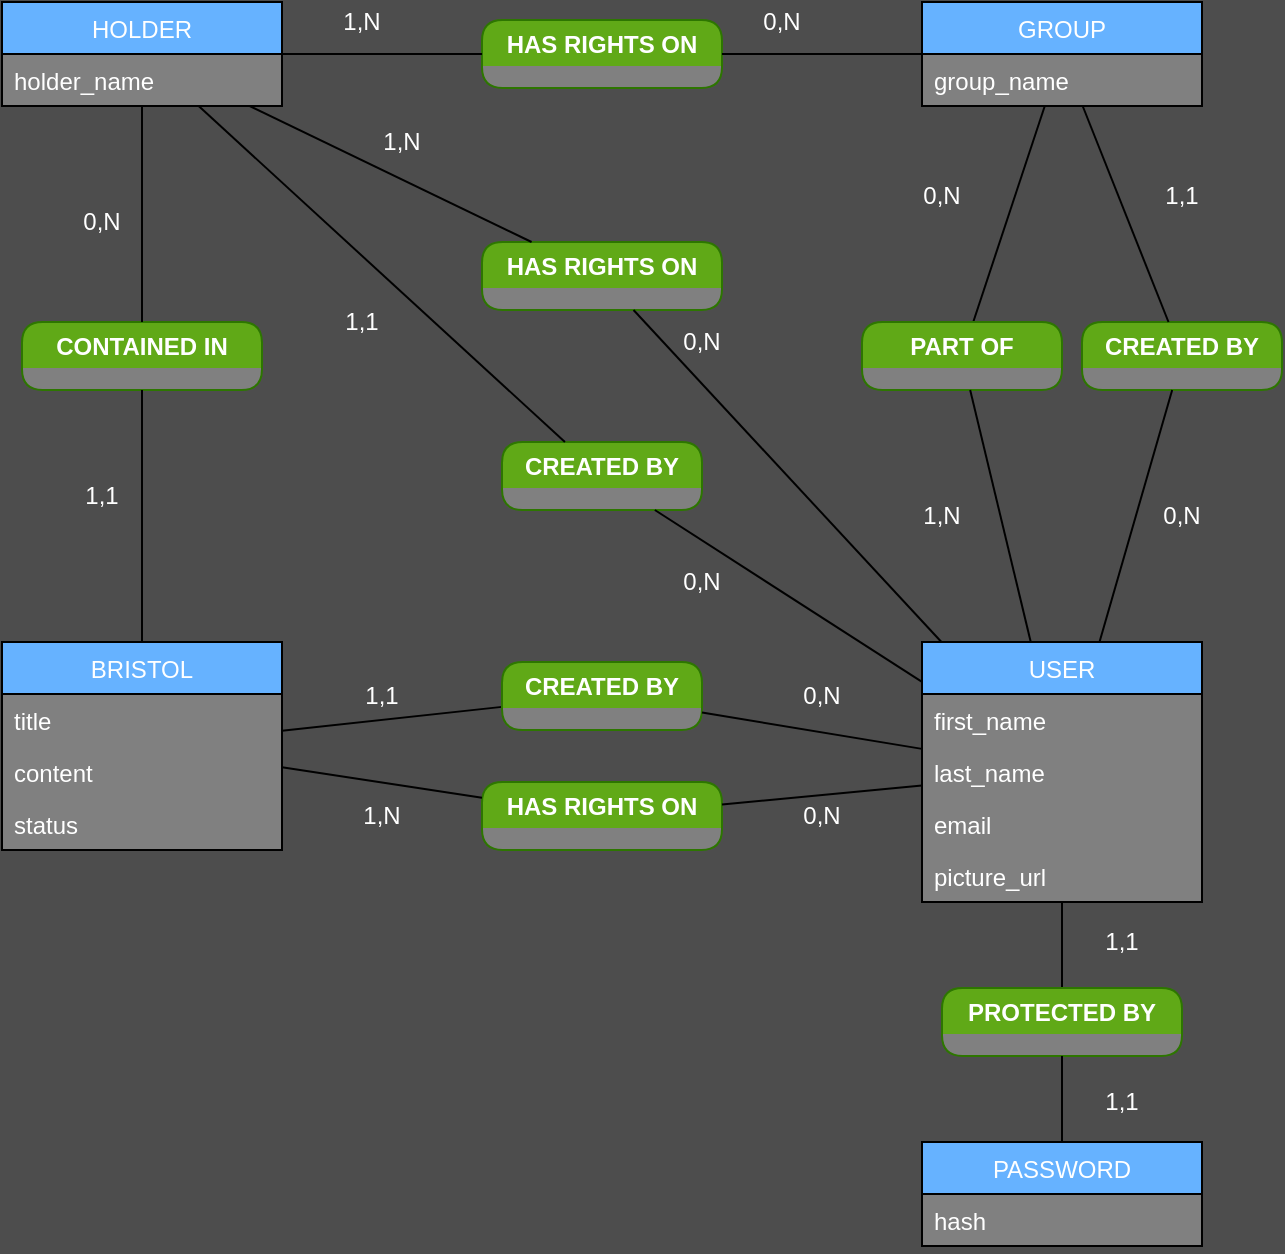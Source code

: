 <mxfile>
    <diagram id="UhXqhaLdDnmHX48v7SjW" name="Page-1">
        <mxGraphModel dx="1670" dy="5496" grid="1" gridSize="10" guides="1" tooltips="1" connect="1" arrows="1" fold="1" page="1" pageScale="1" pageWidth="3300" pageHeight="4681" background="#4D4D4D" math="0" shadow="0">
            <root>
                <mxCell id="0"/>
                <mxCell id="1" parent="0"/>
                <mxCell id="2" value="BRISTOL" style="swimlane;fontStyle=0;childLayout=stackLayout;horizontal=1;startSize=26;horizontalStack=0;resizeParent=1;resizeParentMax=0;resizeLast=0;collapsible=1;marginBottom=0;fillColor=#66B2FF;swimlaneFillColor=#808080;fontColor=#FFFFFF;" parent="1" vertex="1">
                    <mxGeometry x="200" y="220" width="140" height="104" as="geometry"/>
                </mxCell>
                <mxCell id="3" value="title" style="text;strokeColor=none;fillColor=none;align=left;verticalAlign=top;spacingLeft=4;spacingRight=4;overflow=hidden;rotatable=0;points=[[0,0.5],[1,0.5]];portConstraint=eastwest;fontColor=#FFFFFF;" parent="2" vertex="1">
                    <mxGeometry y="26" width="140" height="26" as="geometry"/>
                </mxCell>
                <mxCell id="4" value="content" style="text;strokeColor=none;fillColor=none;align=left;verticalAlign=top;spacingLeft=4;spacingRight=4;overflow=hidden;rotatable=0;points=[[0,0.5],[1,0.5]];portConstraint=eastwest;fontColor=#FFFFFF;" parent="2" vertex="1">
                    <mxGeometry y="52" width="140" height="26" as="geometry"/>
                </mxCell>
                <mxCell id="45" value="status" style="text;strokeColor=none;fillColor=none;align=left;verticalAlign=top;spacingLeft=4;spacingRight=4;overflow=hidden;rotatable=0;points=[[0,0.5],[1,0.5]];portConstraint=eastwest;fontColor=#FFFFFF;" parent="2" vertex="1">
                    <mxGeometry y="78" width="140" height="26" as="geometry"/>
                </mxCell>
                <mxCell id="6" value="PASSWORD" style="swimlane;fontStyle=0;childLayout=stackLayout;horizontal=1;startSize=26;horizontalStack=0;resizeParent=1;resizeParentMax=0;resizeLast=0;collapsible=1;marginBottom=0;fillColor=#66B2FF;swimlaneFillColor=#808080;fontColor=#FFFFFF;" parent="1" vertex="1">
                    <mxGeometry x="660" y="470" width="140" height="52" as="geometry"/>
                </mxCell>
                <mxCell id="7" value="hash" style="text;strokeColor=none;fillColor=none;align=left;verticalAlign=top;spacingLeft=4;spacingRight=4;overflow=hidden;rotatable=0;points=[[0,0.5],[1,0.5]];portConstraint=eastwest;fontColor=#FFFFFF;" parent="6" vertex="1">
                    <mxGeometry y="26" width="140" height="26" as="geometry"/>
                </mxCell>
                <mxCell id="10" value="USER" style="swimlane;fontStyle=0;childLayout=stackLayout;horizontal=1;startSize=26;horizontalStack=0;resizeParent=1;resizeParentMax=0;resizeLast=0;collapsible=1;marginBottom=0;fillColor=#66B2FF;swimlaneFillColor=#808080;fontColor=#FFFFFF;" parent="1" vertex="1">
                    <mxGeometry x="660" y="220" width="140" height="130" as="geometry"/>
                </mxCell>
                <mxCell id="11" value="first_name" style="text;strokeColor=none;fillColor=none;align=left;verticalAlign=top;spacingLeft=4;spacingRight=4;overflow=hidden;rotatable=0;points=[[0,0.5],[1,0.5]];portConstraint=eastwest;fontColor=#FFFFFF;" parent="10" vertex="1">
                    <mxGeometry y="26" width="140" height="26" as="geometry"/>
                </mxCell>
                <mxCell id="12" value="last_name" style="text;strokeColor=none;fillColor=none;align=left;verticalAlign=top;spacingLeft=4;spacingRight=4;overflow=hidden;rotatable=0;points=[[0,0.5],[1,0.5]];portConstraint=eastwest;fontColor=#FFFFFF;" parent="10" vertex="1">
                    <mxGeometry y="52" width="140" height="26" as="geometry"/>
                </mxCell>
                <mxCell id="13" value="email" style="text;strokeColor=none;fillColor=none;align=left;verticalAlign=top;spacingLeft=4;spacingRight=4;overflow=hidden;rotatable=0;points=[[0,0.5],[1,0.5]];portConstraint=eastwest;fontColor=#FFFFFF;" parent="10" vertex="1">
                    <mxGeometry y="78" width="140" height="26" as="geometry"/>
                </mxCell>
                <mxCell id="86" value="picture_url" style="text;strokeColor=none;fillColor=none;align=left;verticalAlign=top;spacingLeft=4;spacingRight=4;overflow=hidden;rotatable=0;points=[[0,0.5],[1,0.5]];portConstraint=eastwest;fontColor=#FFFFFF;" vertex="1" parent="10">
                    <mxGeometry y="104" width="140" height="26" as="geometry"/>
                </mxCell>
                <mxCell id="14" value="" style="endArrow=none;html=1;fontColor=#FFFFFF;" parent="1" source="33" target="10" edge="1">
                    <mxGeometry width="50" height="50" relative="1" as="geometry">
                        <mxPoint x="690" y="400" as="sourcePoint"/>
                        <mxPoint x="740" y="350" as="targetPoint"/>
                    </mxGeometry>
                </mxCell>
                <mxCell id="15" value="" style="endArrow=none;html=1;fontColor=#FFFFFF;" parent="1" source="25" target="2" edge="1">
                    <mxGeometry width="50" height="50" relative="1" as="geometry">
                        <mxPoint x="500" y="437" as="sourcePoint"/>
                        <mxPoint x="500" y="335" as="targetPoint"/>
                    </mxGeometry>
                </mxCell>
                <mxCell id="16" value="GROUP" style="swimlane;fontStyle=0;childLayout=stackLayout;horizontal=1;startSize=26;horizontalStack=0;resizeParent=1;resizeParentMax=0;resizeLast=0;collapsible=1;marginBottom=0;fillColor=#66B2FF;swimlaneFillColor=#808080;fontColor=#FFFFFF;" parent="1" vertex="1">
                    <mxGeometry x="660" y="-100" width="140" height="52" as="geometry"/>
                </mxCell>
                <mxCell id="17" value="group_name" style="text;strokeColor=none;fillColor=none;align=left;verticalAlign=top;spacingLeft=4;spacingRight=4;overflow=hidden;rotatable=0;points=[[0,0.5],[1,0.5]];portConstraint=eastwest;fontColor=#FFFFFF;" parent="16" vertex="1">
                    <mxGeometry y="26" width="140" height="26" as="geometry"/>
                </mxCell>
                <mxCell id="20" value="" style="endArrow=none;html=1;fontColor=#FFFFFF;" parent="1" source="28" target="16" edge="1">
                    <mxGeometry width="50" height="50" relative="1" as="geometry">
                        <mxPoint x="820" y="230" as="sourcePoint"/>
                        <mxPoint x="704.554" y="2" as="targetPoint"/>
                    </mxGeometry>
                </mxCell>
                <mxCell id="25" value="CREATED BY" style="swimlane;fillColor=#60a917;strokeColor=#2D7600;rounded=1;swimlaneLine=0;swimlaneFillColor=#808080;fontColor=#FFFFFF;" parent="1" vertex="1">
                    <mxGeometry x="450" y="230" width="100" height="34" as="geometry"/>
                </mxCell>
                <mxCell id="26" value="" style="endArrow=none;html=1;fontColor=#FFFFFF;" parent="1" source="10" target="25" edge="1">
                    <mxGeometry width="50" height="50" relative="1" as="geometry">
                        <mxPoint x="410" y="281.364" as="sourcePoint"/>
                        <mxPoint x="340.0" y="281.682" as="targetPoint"/>
                    </mxGeometry>
                </mxCell>
                <mxCell id="28" value="PART OF" style="swimlane;fillColor=#60a917;strokeColor=#2D7600;rounded=1;swimlaneLine=0;swimlaneFillColor=#808080;fontColor=#FFFFFF;" parent="1" vertex="1">
                    <mxGeometry x="630" y="60" width="100" height="34" as="geometry"/>
                </mxCell>
                <mxCell id="29" value="" style="endArrow=none;html=1;fontColor=#FFFFFF;" parent="1" source="28" target="10" edge="1">
                    <mxGeometry width="50" height="50" relative="1" as="geometry">
                        <mxPoint x="730.0" y="140" as="sourcePoint"/>
                        <mxPoint x="730.0" y="92" as="targetPoint"/>
                    </mxGeometry>
                </mxCell>
                <mxCell id="33" value="PROTECTED BY" style="swimlane;fillColor=#60a917;strokeColor=#2D7600;rounded=1;swimlaneLine=0;swimlaneFillColor=#808080;fontColor=#FFFFFF;" parent="1" vertex="1">
                    <mxGeometry x="670" y="393" width="120" height="34" as="geometry"/>
                </mxCell>
                <mxCell id="34" value="" style="endArrow=none;html=1;fontColor=#FFFFFF;" parent="1" source="33" target="6" edge="1">
                    <mxGeometry width="50" height="50" relative="1" as="geometry">
                        <mxPoint x="740.0" y="403.0" as="sourcePoint"/>
                        <mxPoint x="740.0" y="357" as="targetPoint"/>
                    </mxGeometry>
                </mxCell>
                <mxCell id="35" value="CONTAINED IN" style="swimlane;fillColor=#60a917;strokeColor=#2D7600;rounded=1;swimlaneLine=0;swimlaneFillColor=#808080;fontColor=#FFFFFF;" parent="1" vertex="1">
                    <mxGeometry x="210" y="60" width="120" height="34" as="geometry"/>
                </mxCell>
                <mxCell id="36" value="" style="endArrow=none;html=1;fontColor=#FFFFFF;" parent="1" source="35" target="2" edge="1">
                    <mxGeometry width="50" height="50" relative="1" as="geometry">
                        <mxPoint x="600.0" y="282.0" as="sourcePoint"/>
                        <mxPoint x="350.0" y="282.0" as="targetPoint"/>
                    </mxGeometry>
                </mxCell>
                <mxCell id="37" value="" style="endArrow=none;html=1;fontColor=#FFFFFF;" parent="1" source="61" target="35" edge="1">
                    <mxGeometry width="50" height="50" relative="1" as="geometry">
                        <mxPoint x="430" y="5.611" as="sourcePoint"/>
                        <mxPoint x="370.0" y="15.944" as="targetPoint"/>
                    </mxGeometry>
                </mxCell>
                <mxCell id="42" value="CREATED BY" style="swimlane;fillColor=#60a917;strokeColor=#2D7600;rounded=1;swimlaneLine=0;swimlaneFillColor=#808080;fontColor=#FFFFFF;" parent="1" vertex="1">
                    <mxGeometry x="740" y="60" width="100" height="34" as="geometry"/>
                </mxCell>
                <mxCell id="43" value="" style="endArrow=none;html=1;fontColor=#FFFFFF;" parent="1" source="16" target="42" edge="1">
                    <mxGeometry width="50" height="50" relative="1" as="geometry">
                        <mxPoint x="735.446" y="2" as="sourcePoint"/>
                        <mxPoint x="950" y="240.421" as="targetPoint"/>
                    </mxGeometry>
                </mxCell>
                <mxCell id="44" value="" style="endArrow=none;html=1;fontColor=#FFFFFF;" parent="1" source="10" target="42" edge="1">
                    <mxGeometry width="50" height="50" relative="1" as="geometry">
                        <mxPoint x="1020" y="272.789" as="sourcePoint"/>
                        <mxPoint x="950" y="263.579" as="targetPoint"/>
                    </mxGeometry>
                </mxCell>
                <mxCell id="46" value="0,N" style="text;html=1;strokeColor=none;fillColor=none;align=center;verticalAlign=middle;whiteSpace=wrap;rounded=0;fontColor=#FFFFFF;" parent="1" vertex="1">
                    <mxGeometry x="590" y="237" width="40" height="20" as="geometry"/>
                </mxCell>
                <mxCell id="47" value="1,1" style="text;html=1;strokeColor=none;fillColor=none;align=center;verticalAlign=middle;whiteSpace=wrap;rounded=0;fontColor=#FFFFFF;" parent="1" vertex="1">
                    <mxGeometry x="370" y="237" width="40" height="20" as="geometry"/>
                </mxCell>
                <mxCell id="48" value="1,1" style="text;html=1;strokeColor=none;fillColor=none;align=center;verticalAlign=middle;whiteSpace=wrap;rounded=0;fontColor=#FFFFFF;" parent="1" vertex="1">
                    <mxGeometry x="230" y="137" width="40" height="20" as="geometry"/>
                </mxCell>
                <mxCell id="49" value="0,N" style="text;html=1;strokeColor=none;fillColor=none;align=center;verticalAlign=middle;whiteSpace=wrap;rounded=0;fontColor=#FFFFFF;" parent="1" vertex="1">
                    <mxGeometry x="230" width="40" height="20" as="geometry"/>
                </mxCell>
                <mxCell id="52" value="0,N" style="text;html=1;strokeColor=none;fillColor=none;align=center;verticalAlign=middle;whiteSpace=wrap;rounded=0;fontColor=#FFFFFF;" parent="1" vertex="1">
                    <mxGeometry x="650" y="-13" width="40" height="20" as="geometry"/>
                </mxCell>
                <mxCell id="53" value="1,N" style="text;html=1;strokeColor=none;fillColor=none;align=center;verticalAlign=middle;whiteSpace=wrap;rounded=0;fontColor=#FFFFFF;" parent="1" vertex="1">
                    <mxGeometry x="650" y="147" width="40" height="20" as="geometry"/>
                </mxCell>
                <mxCell id="54" value="1,1" style="text;html=1;strokeColor=none;fillColor=none;align=center;verticalAlign=middle;whiteSpace=wrap;rounded=0;fontColor=#FFFFFF;" parent="1" vertex="1">
                    <mxGeometry x="770" y="-13" width="40" height="20" as="geometry"/>
                </mxCell>
                <mxCell id="55" value="0,N" style="text;html=1;strokeColor=none;fillColor=none;align=center;verticalAlign=middle;whiteSpace=wrap;rounded=0;fontColor=#FFFFFF;" parent="1" vertex="1">
                    <mxGeometry x="770" y="147" width="40" height="20" as="geometry"/>
                </mxCell>
                <mxCell id="58" value="1,1" style="text;html=1;strokeColor=none;fillColor=none;align=center;verticalAlign=middle;whiteSpace=wrap;rounded=0;fontColor=#FFFFFF;" parent="1" vertex="1">
                    <mxGeometry x="740" y="360" width="40" height="20" as="geometry"/>
                </mxCell>
                <mxCell id="59" value="1,1" style="text;html=1;strokeColor=none;fillColor=none;align=center;verticalAlign=middle;whiteSpace=wrap;rounded=0;fontColor=#FFFFFF;" parent="1" vertex="1">
                    <mxGeometry x="740" y="440" width="40" height="20" as="geometry"/>
                </mxCell>
                <mxCell id="61" value="HOLDER" style="swimlane;fontStyle=0;childLayout=stackLayout;horizontal=1;startSize=26;horizontalStack=0;resizeParent=1;resizeParentMax=0;resizeLast=0;collapsible=1;marginBottom=0;fillColor=#66B2FF;swimlaneFillColor=#808080;fontColor=#FFFFFF;" vertex="1" parent="1">
                    <mxGeometry x="200" y="-100" width="140" height="52" as="geometry"/>
                </mxCell>
                <mxCell id="62" value="holder_name" style="text;strokeColor=none;fillColor=none;align=left;verticalAlign=top;spacingLeft=4;spacingRight=4;overflow=hidden;rotatable=0;points=[[0,0.5],[1,0.5]];portConstraint=eastwest;fontColor=#FFFFFF;" vertex="1" parent="61">
                    <mxGeometry y="26" width="140" height="26" as="geometry"/>
                </mxCell>
                <mxCell id="63" value="HAS RIGHTS ON" style="swimlane;fillColor=#60a917;strokeColor=#2D7600;rounded=1;swimlaneLine=0;swimlaneFillColor=#808080;fontColor=#FFFFFF;" vertex="1" parent="1">
                    <mxGeometry x="440" y="20" width="120" height="34" as="geometry"/>
                </mxCell>
                <mxCell id="64" value="HAS RIGHTS ON" style="swimlane;fillColor=#60a917;strokeColor=#2D7600;rounded=1;swimlaneLine=0;swimlaneFillColor=#808080;fontColor=#FFFFFF;" vertex="1" parent="1">
                    <mxGeometry x="440" y="-91" width="120" height="34" as="geometry"/>
                </mxCell>
                <mxCell id="65" value="CREATED BY" style="swimlane;fillColor=#60a917;strokeColor=#2D7600;rounded=1;swimlaneLine=0;swimlaneFillColor=#808080;fontColor=#FFFFFF;" vertex="1" parent="1">
                    <mxGeometry x="450" y="120" width="100" height="34" as="geometry"/>
                </mxCell>
                <mxCell id="66" value="" style="endArrow=none;html=1;fontColor=#FFFFFF;" edge="1" parent="1" source="10" target="65">
                    <mxGeometry width="50" height="50" relative="1" as="geometry">
                        <mxPoint x="620.0" y="282" as="sourcePoint"/>
                        <mxPoint x="540.0" y="282" as="targetPoint"/>
                    </mxGeometry>
                </mxCell>
                <mxCell id="67" value="" style="endArrow=none;html=1;fontColor=#FFFFFF;" edge="1" parent="1" source="10" target="63">
                    <mxGeometry width="50" height="50" relative="1" as="geometry">
                        <mxPoint x="648.551" y="256" as="sourcePoint"/>
                        <mxPoint x="520" y="215.682" as="targetPoint"/>
                    </mxGeometry>
                </mxCell>
                <mxCell id="68" value="" style="endArrow=none;html=1;fontColor=#FFFFFF;" edge="1" parent="1" source="63" target="61">
                    <mxGeometry width="50" height="50" relative="1" as="geometry">
                        <mxPoint x="435.926" y="-10" as="sourcePoint"/>
                        <mxPoint x="494.129" y="34" as="targetPoint"/>
                    </mxGeometry>
                </mxCell>
                <mxCell id="69" value="" style="endArrow=none;html=1;fontColor=#FFFFFF;" edge="1" parent="1" source="64" target="61">
                    <mxGeometry width="50" height="50" relative="1" as="geometry">
                        <mxPoint x="430.123" as="sourcePoint"/>
                        <mxPoint x="340.988" y="-38" as="targetPoint"/>
                    </mxGeometry>
                </mxCell>
                <mxCell id="70" value="" style="endArrow=none;html=1;fontColor=#FFFFFF;" edge="1" parent="1" source="16" target="64">
                    <mxGeometry width="50" height="50" relative="1" as="geometry">
                        <mxPoint x="410" y="-64" as="sourcePoint"/>
                        <mxPoint x="350.0" y="-64" as="targetPoint"/>
                    </mxGeometry>
                </mxCell>
                <mxCell id="72" value="" style="endArrow=none;html=1;fontColor=#FFFFFF;" edge="1" parent="1" source="65" target="61">
                    <mxGeometry width="50" height="50" relative="1" as="geometry">
                        <mxPoint x="430.123" y="50" as="sourcePoint"/>
                        <mxPoint x="340.988" y="12" as="targetPoint"/>
                    </mxGeometry>
                </mxCell>
                <mxCell id="73" value="1,1" style="text;html=1;strokeColor=none;fillColor=none;align=center;verticalAlign=middle;whiteSpace=wrap;rounded=0;fontColor=#FFFFFF;" vertex="1" parent="1">
                    <mxGeometry x="360" y="50" width="40" height="20" as="geometry"/>
                </mxCell>
                <mxCell id="74" value="1,N" style="text;html=1;strokeColor=none;fillColor=none;align=center;verticalAlign=middle;whiteSpace=wrap;rounded=0;fontColor=#FFFFFF;" vertex="1" parent="1">
                    <mxGeometry x="380" y="-40" width="40" height="20" as="geometry"/>
                </mxCell>
                <mxCell id="75" value="0,N" style="text;html=1;strokeColor=none;fillColor=none;align=center;verticalAlign=middle;whiteSpace=wrap;rounded=0;fontColor=#FFFFFF;" vertex="1" parent="1">
                    <mxGeometry x="530" y="60" width="40" height="20" as="geometry"/>
                </mxCell>
                <mxCell id="76" value="0,N" style="text;html=1;strokeColor=none;fillColor=none;align=center;verticalAlign=middle;whiteSpace=wrap;rounded=0;fontColor=#FFFFFF;" vertex="1" parent="1">
                    <mxGeometry x="530" y="180" width="40" height="20" as="geometry"/>
                </mxCell>
                <mxCell id="77" value="1,N" style="text;html=1;strokeColor=none;fillColor=none;align=center;verticalAlign=middle;whiteSpace=wrap;rounded=0;fontColor=#FFFFFF;" vertex="1" parent="1">
                    <mxGeometry x="360" y="-100" width="40" height="20" as="geometry"/>
                </mxCell>
                <mxCell id="78" value="0,N" style="text;html=1;strokeColor=none;fillColor=none;align=center;verticalAlign=middle;whiteSpace=wrap;rounded=0;fontColor=#FFFFFF;" vertex="1" parent="1">
                    <mxGeometry x="570" y="-100" width="40" height="20" as="geometry"/>
                </mxCell>
                <mxCell id="79" value="HAS RIGHTS ON" style="swimlane;fillColor=#60a917;strokeColor=#2D7600;rounded=1;swimlaneLine=0;swimlaneFillColor=#808080;fontColor=#FFFFFF;" vertex="1" parent="1">
                    <mxGeometry x="440" y="290" width="120" height="34" as="geometry"/>
                </mxCell>
                <mxCell id="80" value="" style="endArrow=none;html=1;fontColor=#FFFFFF;" edge="1" parent="1" source="79" target="2">
                    <mxGeometry width="50" height="50" relative="1" as="geometry">
                        <mxPoint x="440" y="262.952" as="sourcePoint"/>
                        <mxPoint x="350.0" y="273.667" as="targetPoint"/>
                    </mxGeometry>
                </mxCell>
                <mxCell id="81" value="" style="endArrow=none;html=1;fontColor=#FFFFFF;" edge="1" parent="1" source="10" target="79">
                    <mxGeometry width="50" height="50" relative="1" as="geometry">
                        <mxPoint x="440" y="308.667" as="sourcePoint"/>
                        <mxPoint x="350.0" y="293.667" as="targetPoint"/>
                    </mxGeometry>
                </mxCell>
                <mxCell id="82" value="0,N" style="text;html=1;strokeColor=none;fillColor=none;align=center;verticalAlign=middle;whiteSpace=wrap;rounded=0;fontColor=#FFFFFF;" vertex="1" parent="1">
                    <mxGeometry x="590" y="297" width="40" height="20" as="geometry"/>
                </mxCell>
                <mxCell id="83" value="1,N" style="text;html=1;strokeColor=none;fillColor=none;align=center;verticalAlign=middle;whiteSpace=wrap;rounded=0;fontColor=#FFFFFF;" vertex="1" parent="1">
                    <mxGeometry x="370" y="297" width="40" height="20" as="geometry"/>
                </mxCell>
            </root>
        </mxGraphModel>
    </diagram>
</mxfile>